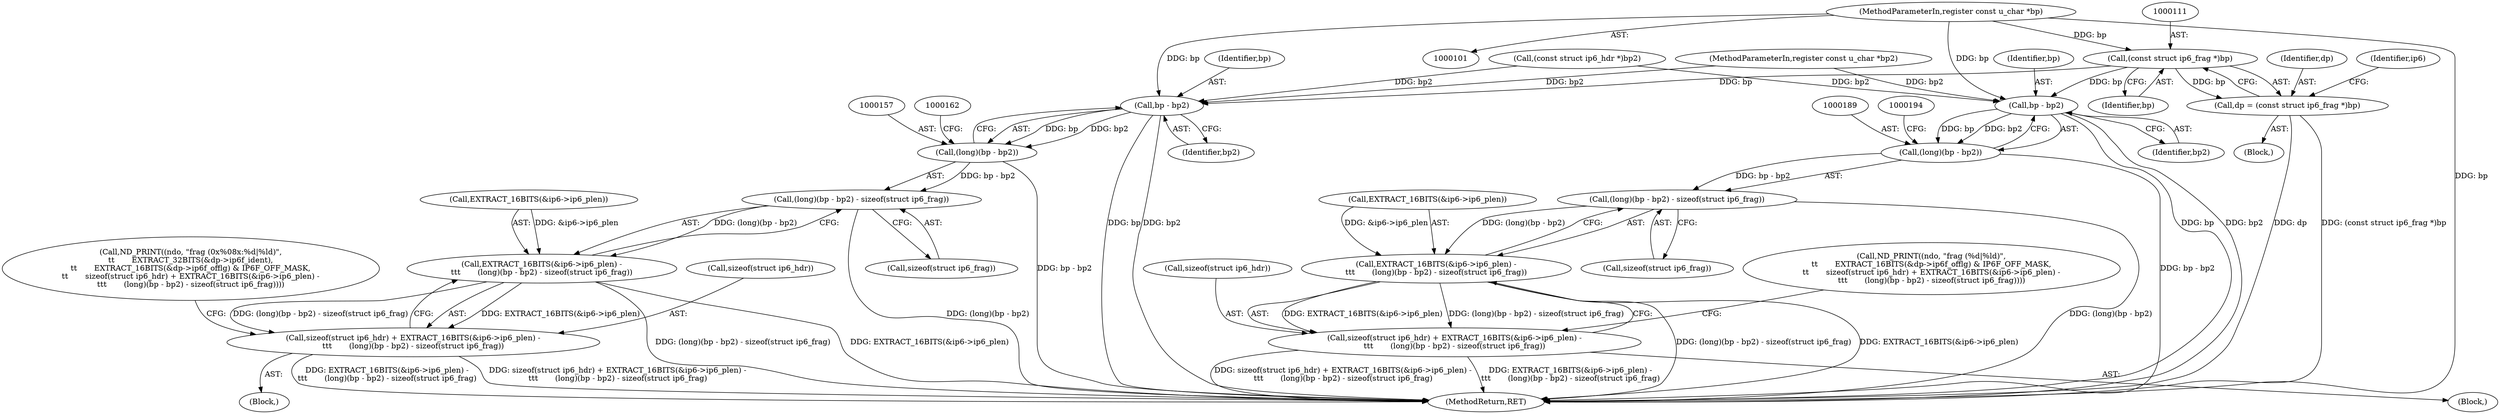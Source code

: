 digraph "0_tcpdump_2d669862df7cd17f539129049f6fb70d17174125@pointer" {
"1000103" [label="(MethodParameterIn,register const u_char *bp)"];
"1000110" [label="(Call,(const struct ip6_frag *)bp)"];
"1000108" [label="(Call,dp = (const struct ip6_frag *)bp)"];
"1000158" [label="(Call,bp - bp2)"];
"1000156" [label="(Call,(long)(bp - bp2))"];
"1000155" [label="(Call,(long)(bp - bp2) - sizeof(struct ip6_frag))"];
"1000149" [label="(Call,EXTRACT_16BITS(&ip6->ip6_plen) -\n\t\t\t       (long)(bp - bp2) - sizeof(struct ip6_frag))"];
"1000146" [label="(Call,sizeof(struct ip6_hdr) + EXTRACT_16BITS(&ip6->ip6_plen) -\n\t\t\t       (long)(bp - bp2) - sizeof(struct ip6_frag))"];
"1000190" [label="(Call,bp - bp2)"];
"1000188" [label="(Call,(long)(bp - bp2))"];
"1000187" [label="(Call,(long)(bp - bp2) - sizeof(struct ip6_frag))"];
"1000181" [label="(Call,EXTRACT_16BITS(&ip6->ip6_plen) -\n\t\t\t       (long)(bp - bp2) - sizeof(struct ip6_frag))"];
"1000178" [label="(Call,sizeof(struct ip6_hdr) + EXTRACT_16BITS(&ip6->ip6_plen) -\n\t\t\t       (long)(bp - bp2) - sizeof(struct ip6_frag))"];
"1000191" [label="(Identifier,bp)"];
"1000165" [label="(Call,ND_PRINT((ndo, \"frag (%d|%ld)\",\n\t\t       EXTRACT_16BITS(&dp->ip6f_offlg) & IP6F_OFF_MASK,\n\t\t       sizeof(struct ip6_hdr) + EXTRACT_16BITS(&ip6->ip6_plen) -\n\t\t\t       (long)(bp - bp2) - sizeof(struct ip6_frag))))"];
"1000146" [label="(Call,sizeof(struct ip6_hdr) + EXTRACT_16BITS(&ip6->ip6_plen) -\n\t\t\t       (long)(bp - bp2) - sizeof(struct ip6_frag))"];
"1000112" [label="(Identifier,bp)"];
"1000114" [label="(Identifier,ip6)"];
"1000170" [label="(Block,)"];
"1000179" [label="(Call,sizeof(struct ip6_hdr))"];
"1000192" [label="(Identifier,bp2)"];
"1000160" [label="(Identifier,bp2)"];
"1000187" [label="(Call,(long)(bp - bp2) - sizeof(struct ip6_frag))"];
"1000147" [label="(Call,sizeof(struct ip6_hdr))"];
"1000108" [label="(Call,dp = (const struct ip6_frag *)bp)"];
"1000158" [label="(Call,bp - bp2)"];
"1000225" [label="(MethodReturn,RET)"];
"1000103" [label="(MethodParameterIn,register const u_char *bp)"];
"1000109" [label="(Identifier,dp)"];
"1000110" [label="(Call,(const struct ip6_frag *)bp)"];
"1000181" [label="(Call,EXTRACT_16BITS(&ip6->ip6_plen) -\n\t\t\t       (long)(bp - bp2) - sizeof(struct ip6_frag))"];
"1000193" [label="(Call,sizeof(struct ip6_frag))"];
"1000150" [label="(Call,EXTRACT_16BITS(&ip6->ip6_plen))"];
"1000178" [label="(Call,sizeof(struct ip6_hdr) + EXTRACT_16BITS(&ip6->ip6_plen) -\n\t\t\t       (long)(bp - bp2) - sizeof(struct ip6_frag))"];
"1000190" [label="(Call,bp - bp2)"];
"1000115" [label="(Call,(const struct ip6_hdr *)bp2)"];
"1000138" [label="(Block,)"];
"1000149" [label="(Call,EXTRACT_16BITS(&ip6->ip6_plen) -\n\t\t\t       (long)(bp - bp2) - sizeof(struct ip6_frag))"];
"1000188" [label="(Call,(long)(bp - bp2))"];
"1000155" [label="(Call,(long)(bp - bp2) - sizeof(struct ip6_frag))"];
"1000105" [label="(Block,)"];
"1000104" [label="(MethodParameterIn,register const u_char *bp2)"];
"1000161" [label="(Call,sizeof(struct ip6_frag))"];
"1000156" [label="(Call,(long)(bp - bp2))"];
"1000127" [label="(Call,ND_PRINT((ndo, \"frag (0x%08x:%d|%ld)\",\n\t\t       EXTRACT_32BITS(&dp->ip6f_ident),\n\t\t       EXTRACT_16BITS(&dp->ip6f_offlg) & IP6F_OFF_MASK,\n\t\t       sizeof(struct ip6_hdr) + EXTRACT_16BITS(&ip6->ip6_plen) -\n\t\t\t       (long)(bp - bp2) - sizeof(struct ip6_frag))))"];
"1000159" [label="(Identifier,bp)"];
"1000182" [label="(Call,EXTRACT_16BITS(&ip6->ip6_plen))"];
"1000103" -> "1000101"  [label="AST: "];
"1000103" -> "1000225"  [label="DDG: bp"];
"1000103" -> "1000110"  [label="DDG: bp"];
"1000103" -> "1000158"  [label="DDG: bp"];
"1000103" -> "1000190"  [label="DDG: bp"];
"1000110" -> "1000108"  [label="AST: "];
"1000110" -> "1000112"  [label="CFG: "];
"1000111" -> "1000110"  [label="AST: "];
"1000112" -> "1000110"  [label="AST: "];
"1000108" -> "1000110"  [label="CFG: "];
"1000110" -> "1000108"  [label="DDG: bp"];
"1000110" -> "1000158"  [label="DDG: bp"];
"1000110" -> "1000190"  [label="DDG: bp"];
"1000108" -> "1000105"  [label="AST: "];
"1000109" -> "1000108"  [label="AST: "];
"1000114" -> "1000108"  [label="CFG: "];
"1000108" -> "1000225"  [label="DDG: dp"];
"1000108" -> "1000225"  [label="DDG: (const struct ip6_frag *)bp"];
"1000158" -> "1000156"  [label="AST: "];
"1000158" -> "1000160"  [label="CFG: "];
"1000159" -> "1000158"  [label="AST: "];
"1000160" -> "1000158"  [label="AST: "];
"1000156" -> "1000158"  [label="CFG: "];
"1000158" -> "1000225"  [label="DDG: bp"];
"1000158" -> "1000225"  [label="DDG: bp2"];
"1000158" -> "1000156"  [label="DDG: bp"];
"1000158" -> "1000156"  [label="DDG: bp2"];
"1000115" -> "1000158"  [label="DDG: bp2"];
"1000104" -> "1000158"  [label="DDG: bp2"];
"1000156" -> "1000155"  [label="AST: "];
"1000157" -> "1000156"  [label="AST: "];
"1000162" -> "1000156"  [label="CFG: "];
"1000156" -> "1000225"  [label="DDG: bp - bp2"];
"1000156" -> "1000155"  [label="DDG: bp - bp2"];
"1000155" -> "1000149"  [label="AST: "];
"1000155" -> "1000161"  [label="CFG: "];
"1000161" -> "1000155"  [label="AST: "];
"1000149" -> "1000155"  [label="CFG: "];
"1000155" -> "1000225"  [label="DDG: (long)(bp - bp2)"];
"1000155" -> "1000149"  [label="DDG: (long)(bp - bp2)"];
"1000149" -> "1000146"  [label="AST: "];
"1000150" -> "1000149"  [label="AST: "];
"1000146" -> "1000149"  [label="CFG: "];
"1000149" -> "1000225"  [label="DDG: (long)(bp - bp2) - sizeof(struct ip6_frag)"];
"1000149" -> "1000225"  [label="DDG: EXTRACT_16BITS(&ip6->ip6_plen)"];
"1000149" -> "1000146"  [label="DDG: EXTRACT_16BITS(&ip6->ip6_plen)"];
"1000149" -> "1000146"  [label="DDG: (long)(bp - bp2) - sizeof(struct ip6_frag)"];
"1000150" -> "1000149"  [label="DDG: &ip6->ip6_plen"];
"1000146" -> "1000138"  [label="AST: "];
"1000147" -> "1000146"  [label="AST: "];
"1000127" -> "1000146"  [label="CFG: "];
"1000146" -> "1000225"  [label="DDG: EXTRACT_16BITS(&ip6->ip6_plen) -\n\t\t\t       (long)(bp - bp2) - sizeof(struct ip6_frag)"];
"1000146" -> "1000225"  [label="DDG: sizeof(struct ip6_hdr) + EXTRACT_16BITS(&ip6->ip6_plen) -\n\t\t\t       (long)(bp - bp2) - sizeof(struct ip6_frag)"];
"1000190" -> "1000188"  [label="AST: "];
"1000190" -> "1000192"  [label="CFG: "];
"1000191" -> "1000190"  [label="AST: "];
"1000192" -> "1000190"  [label="AST: "];
"1000188" -> "1000190"  [label="CFG: "];
"1000190" -> "1000225"  [label="DDG: bp"];
"1000190" -> "1000225"  [label="DDG: bp2"];
"1000190" -> "1000188"  [label="DDG: bp"];
"1000190" -> "1000188"  [label="DDG: bp2"];
"1000115" -> "1000190"  [label="DDG: bp2"];
"1000104" -> "1000190"  [label="DDG: bp2"];
"1000188" -> "1000187"  [label="AST: "];
"1000189" -> "1000188"  [label="AST: "];
"1000194" -> "1000188"  [label="CFG: "];
"1000188" -> "1000225"  [label="DDG: bp - bp2"];
"1000188" -> "1000187"  [label="DDG: bp - bp2"];
"1000187" -> "1000181"  [label="AST: "];
"1000187" -> "1000193"  [label="CFG: "];
"1000193" -> "1000187"  [label="AST: "];
"1000181" -> "1000187"  [label="CFG: "];
"1000187" -> "1000225"  [label="DDG: (long)(bp - bp2)"];
"1000187" -> "1000181"  [label="DDG: (long)(bp - bp2)"];
"1000181" -> "1000178"  [label="AST: "];
"1000182" -> "1000181"  [label="AST: "];
"1000178" -> "1000181"  [label="CFG: "];
"1000181" -> "1000225"  [label="DDG: (long)(bp - bp2) - sizeof(struct ip6_frag)"];
"1000181" -> "1000225"  [label="DDG: EXTRACT_16BITS(&ip6->ip6_plen)"];
"1000181" -> "1000178"  [label="DDG: EXTRACT_16BITS(&ip6->ip6_plen)"];
"1000181" -> "1000178"  [label="DDG: (long)(bp - bp2) - sizeof(struct ip6_frag)"];
"1000182" -> "1000181"  [label="DDG: &ip6->ip6_plen"];
"1000178" -> "1000170"  [label="AST: "];
"1000179" -> "1000178"  [label="AST: "];
"1000165" -> "1000178"  [label="CFG: "];
"1000178" -> "1000225"  [label="DDG: EXTRACT_16BITS(&ip6->ip6_plen) -\n\t\t\t       (long)(bp - bp2) - sizeof(struct ip6_frag)"];
"1000178" -> "1000225"  [label="DDG: sizeof(struct ip6_hdr) + EXTRACT_16BITS(&ip6->ip6_plen) -\n\t\t\t       (long)(bp - bp2) - sizeof(struct ip6_frag)"];
}
